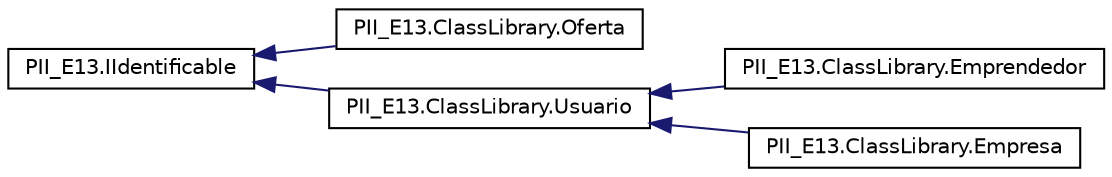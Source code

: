 digraph "Graphical Class Hierarchy"
{
 // INTERACTIVE_SVG=YES
 // LATEX_PDF_SIZE
  edge [fontname="Helvetica",fontsize="10",labelfontname="Helvetica",labelfontsize="10"];
  node [fontname="Helvetica",fontsize="10",shape=record];
  rankdir="LR";
  Node0 [label="PII_E13.IIdentificable",height=0.2,width=0.4,color="black", fillcolor="white", style="filled",URL="$interfacePII__E13_1_1IIdentificable.html",tooltip="Interfaz que representa a cualquier tipo identificable a través de una cadena de caracteres única."];
  Node0 -> Node1 [dir="back",color="midnightblue",fontsize="10",style="solid",fontname="Helvetica"];
  Node1 [label="PII_E13.ClassLibrary.Oferta",height=0.2,width=0.4,color="black", fillcolor="white", style="filled",URL="$classPII__E13_1_1ClassLibrary_1_1Oferta.html",tooltip="La clase Oferta se encarga de conocer todo lo relativo a la Oferta. Patrones y principios aplicados: ..."];
  Node0 -> Node2 [dir="back",color="midnightblue",fontsize="10",style="solid",fontname="Helvetica"];
  Node2 [label="PII_E13.ClassLibrary.Usuario",height=0.2,width=0.4,color="black", fillcolor="white", style="filled",URL="$classPII__E13_1_1ClassLibrary_1_1Usuario.html",tooltip="Representa a las abstracciones de un usuario en el sistema"];
  Node2 -> Node3 [dir="back",color="midnightblue",fontsize="10",style="solid",fontname="Helvetica"];
  Node3 [label="PII_E13.ClassLibrary.Emprendedor",height=0.2,width=0.4,color="black", fillcolor="white", style="filled",URL="$classPII__E13_1_1ClassLibrary_1_1Emprendedor.html",tooltip="Esta clase respresenta los datos basicos y necesarios que todo Emprendedor tiene, además de sus respo..."];
  Node2 -> Node4 [dir="back",color="midnightblue",fontsize="10",style="solid",fontname="Helvetica"];
  Node4 [label="PII_E13.ClassLibrary.Empresa",height=0.2,width=0.4,color="black", fillcolor="white", style="filled",URL="$classPII__E13_1_1ClassLibrary_1_1Empresa.html",tooltip="Patrones y principios utilizados en esta clase: ISP ya que segmenta las operaciones de la interface e..."];
}
